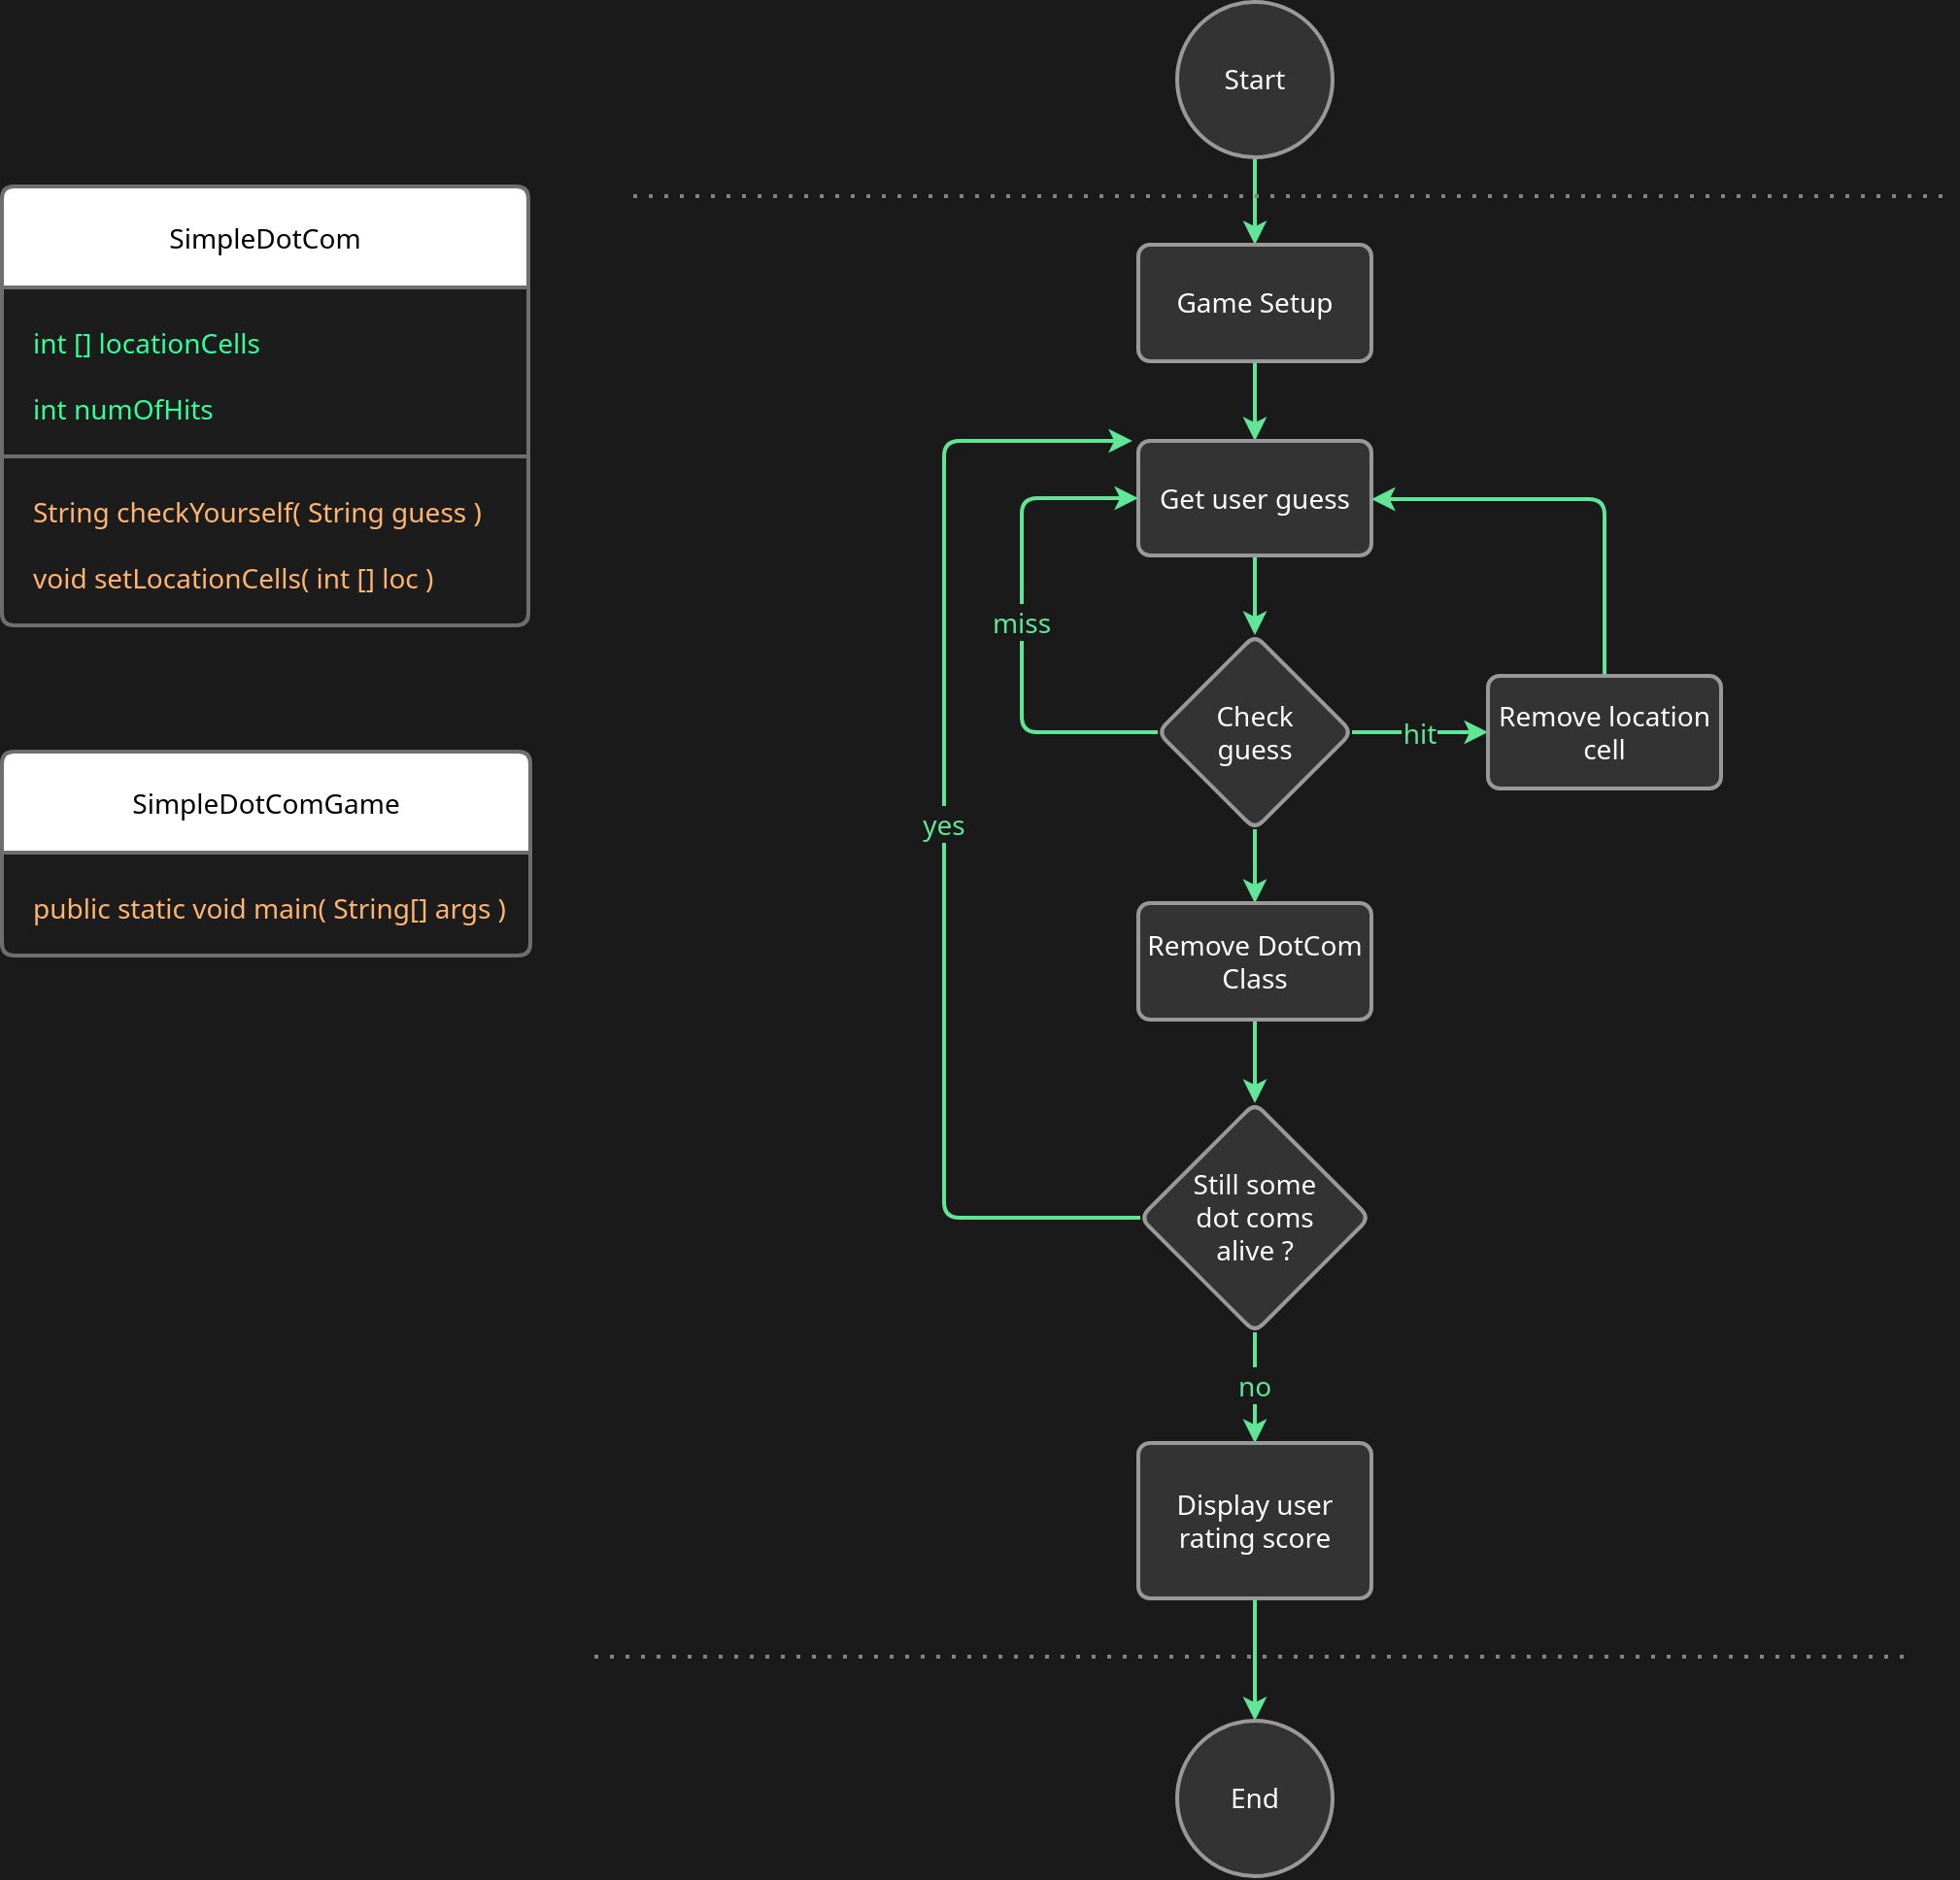 <mxfile version="13.7.9" type="device" pages="3"><diagram id="tHDt5vbdV259Wo6H76db" name="DotComGame"><mxGraphModel dx="2020" dy="962" grid="0" gridSize="20" guides="1" tooltips="1" connect="1" arrows="1" fold="1" page="0" pageScale="1" pageWidth="827" pageHeight="1169" background="#1A1A1A" math="0" shadow="0"><root><mxCell id="0"/><mxCell id="1" parent="0"/><mxCell id="eam2J6m3D9F8hwK3zRoe-3" value="" style="edgeStyle=orthogonalEdgeStyle;curved=0;sketch=0;orthogonalLoop=1;jettySize=auto;html=1;strokeColor=#60E696;fillColor=#F694C1;fontColor=#095C86;strokeWidth=2;backgroundOutline=0;arcSize=16;perimeterSpacing=0;snapToPoint=1;spacing=8;" parent="1" source="eam2J6m3D9F8hwK3zRoe-1" target="eam2J6m3D9F8hwK3zRoe-2" edge="1"><mxGeometry relative="1" as="geometry"/></mxCell><mxCell id="eam2J6m3D9F8hwK3zRoe-1" value="Start" style="ellipse;whiteSpace=wrap;html=1;aspect=fixed;sketch=0;rounded=1;strokeWidth=2;backgroundOutline=0;fillColor=#333333;strokeColor=#999999;fontColor=#FFFFFF;fontFamily=Segoe UI;fontSize=14;perimeterSpacing=0;" parent="1" vertex="1"><mxGeometry x="360" y="95" width="80" height="80" as="geometry"/></mxCell><mxCell id="eam2J6m3D9F8hwK3zRoe-5" value="" style="edgeStyle=orthogonalEdgeStyle;curved=0;sketch=0;orthogonalLoop=1;jettySize=auto;html=1;strokeColor=#60E696;fillColor=#F694C1;fontColor=#095C86;strokeWidth=2;backgroundOutline=0;arcSize=16;perimeterSpacing=0;snapToPoint=1;spacing=8;" parent="1" source="eam2J6m3D9F8hwK3zRoe-2" target="eam2J6m3D9F8hwK3zRoe-4" edge="1"><mxGeometry relative="1" as="geometry"/></mxCell><mxCell id="eam2J6m3D9F8hwK3zRoe-2" value="Game Setup" style="whiteSpace=wrap;html=1;fontColor=#FFFFFF;strokeColor=#999999;fillColor=#333333;sketch=0;rounded=1;strokeWidth=2;backgroundOutline=0;fontFamily=Segoe UI;fontSize=14;arcSize=12;absoluteArcSize=1;perimeterSpacing=0;" parent="1" vertex="1"><mxGeometry x="340" y="220" width="120" height="60" as="geometry"/></mxCell><mxCell id="eam2J6m3D9F8hwK3zRoe-7" value="" style="edgeStyle=orthogonalEdgeStyle;curved=0;sketch=0;orthogonalLoop=1;jettySize=auto;html=1;strokeColor=#60E696;fillColor=#F694C1;fontColor=#095C86;strokeWidth=2;backgroundOutline=0;arcSize=16;perimeterSpacing=0;snapToPoint=1;spacing=8;" parent="1" source="eam2J6m3D9F8hwK3zRoe-4" target="eam2J6m3D9F8hwK3zRoe-6" edge="1"><mxGeometry relative="1" as="geometry"/></mxCell><mxCell id="eam2J6m3D9F8hwK3zRoe-4" value="Get user guess" style="whiteSpace=wrap;html=1;fontColor=#FFFFFF;strokeColor=#999999;fillColor=#333333;sketch=0;rounded=1;strokeWidth=2;backgroundOutline=0;fontFamily=Segoe UI;fontSize=14;arcSize=12;absoluteArcSize=1;perimeterSpacing=0;" parent="1" vertex="1"><mxGeometry x="340" y="321" width="120" height="59" as="geometry"/></mxCell><mxCell id="eam2J6m3D9F8hwK3zRoe-9" value="hit" style="edgeStyle=orthogonalEdgeStyle;curved=0;rounded=1;sketch=0;orthogonalLoop=1;jettySize=auto;strokeColor=#60E696;fillColor=#F694C1;fontColor=#60E696;strokeWidth=2;backgroundOutline=0;fontFamily=Segoe UI;fontSize=14;labelBackgroundColor=#1A1A1A;arcSize=16;perimeterSpacing=0;snapToPoint=1;spacing=8;" parent="1" source="eam2J6m3D9F8hwK3zRoe-6" target="eam2J6m3D9F8hwK3zRoe-8" edge="1"><mxGeometry relative="1" as="geometry"/></mxCell><mxCell id="1ONjcD2Zt0SIqjOgQDY5-19" value="" style="edgeStyle=orthogonalEdgeStyle;curved=0;sketch=0;orthogonalLoop=1;jettySize=auto;html=1;strokeColor=#60E696;strokeWidth=2;fillColor=#F694C1;fontColor=#095C86;arcSize=16;perimeterSpacing=0;snapToPoint=1;spacing=8;" parent="1" source="eam2J6m3D9F8hwK3zRoe-6" target="1ONjcD2Zt0SIqjOgQDY5-18" edge="1"><mxGeometry relative="1" as="geometry"/></mxCell><mxCell id="1ONjcD2Zt0SIqjOgQDY5-31" value="miss" style="edgeStyle=orthogonalEdgeStyle;curved=0;sketch=0;orthogonalLoop=1;jettySize=auto;entryX=0;entryY=0.5;entryDx=0;entryDy=0;strokeColor=#60E696;strokeWidth=2;fillColor=#F694C1;fontFamily=Segoe UI;fontSize=14;exitX=0;exitY=0.5;exitDx=0;exitDy=0;labelBackgroundColor=#1A1A1A;labelBorderColor=none;fontColor=#60E696;arcSize=16;perimeterSpacing=0;snapToPoint=1;spacing=8;" parent="1" source="eam2J6m3D9F8hwK3zRoe-6" target="eam2J6m3D9F8hwK3zRoe-4" edge="1"><mxGeometry x="0.014" relative="1" as="geometry"><Array as="points"><mxPoint x="280" y="471"/><mxPoint x="280" y="351"/></Array><mxPoint as="offset"/></mxGeometry></mxCell><mxCell id="eam2J6m3D9F8hwK3zRoe-6" value="Check &lt;br&gt;guess" style="rhombus;whiteSpace=wrap;html=1;fontColor=#FFFFFF;strokeColor=#999999;fillColor=#333333;sketch=0;rounded=1;strokeWidth=2;backgroundOutline=0;fontFamily=Segoe UI;fontSize=14;perimeterSpacing=0;overflow=visible;arcSize=12;" parent="1" vertex="1"><mxGeometry x="350" y="421" width="100" height="100" as="geometry"/></mxCell><mxCell id="1ONjcD2Zt0SIqjOgQDY5-28" style="edgeStyle=orthogonalEdgeStyle;curved=0;sketch=0;orthogonalLoop=1;jettySize=auto;html=1;strokeColor=#60E696;strokeWidth=2;fillColor=#F694C1;fontFamily=Segoe UI;fontSize=14;fontColor=#FFFFFF;exitX=0.5;exitY=0;exitDx=0;exitDy=0;arcSize=16;perimeterSpacing=0;snapToPoint=1;spacing=8;" parent="1" source="eam2J6m3D9F8hwK3zRoe-8" edge="1"><mxGeometry relative="1" as="geometry"><mxPoint x="460" y="351" as="targetPoint"/><mxPoint x="560" y="440" as="sourcePoint"/><Array as="points"><mxPoint x="580" y="351"/></Array></mxGeometry></mxCell><mxCell id="eam2J6m3D9F8hwK3zRoe-8" value="Remove location cell" style="whiteSpace=wrap;html=1;rounded=1;fontColor=#FFFFFF;strokeColor=#999999;fillColor=#333333;sketch=0;strokeWidth=2;backgroundOutline=0;fontFamily=Segoe UI;fontSize=14;arcSize=12;snapToPoint=1;perimeterSpacing=0;absoluteArcSize=1;" parent="1" vertex="1"><mxGeometry x="520" y="442" width="120" height="58" as="geometry"/></mxCell><mxCell id="1ONjcD2Zt0SIqjOgQDY5-6" value="" style="endArrow=none;dashed=1;html=1;dashPattern=1 3;strokeWidth=2;strokeColor=#828282;arcSize=16;perimeterSpacing=0;snapToPoint=1;spacing=8;" parent="1" edge="1"><mxGeometry width="50" height="50" relative="1" as="geometry"><mxPoint x="80" y="195" as="sourcePoint"/><mxPoint x="760" y="195" as="targetPoint"/></mxGeometry></mxCell><mxCell id="1ONjcD2Zt0SIqjOgQDY5-34" value="" style="edgeStyle=orthogonalEdgeStyle;curved=0;sketch=0;orthogonalLoop=1;jettySize=auto;html=1;strokeColor=#60E696;strokeWidth=2;fillColor=#F694C1;fontFamily=Segoe UI;fontSize=14;fontColor=#FFFFFF;arcSize=16;perimeterSpacing=0;snapToPoint=1;spacing=8;" parent="1" source="1ONjcD2Zt0SIqjOgQDY5-18" target="1ONjcD2Zt0SIqjOgQDY5-33" edge="1"><mxGeometry relative="1" as="geometry"/></mxCell><mxCell id="1ONjcD2Zt0SIqjOgQDY5-18" value="Remove DotCom Class" style="whiteSpace=wrap;html=1;rounded=1;fontFamily=Segoe UI;fontSize=14;fontColor=#FFFFFF;strokeColor=#999999;strokeWidth=2;fillColor=#333333;sketch=0;arcSize=12;absoluteArcSize=1;perimeterSpacing=0;" parent="1" vertex="1"><mxGeometry x="340" y="559" width="120" height="60" as="geometry"/></mxCell><mxCell id="1ONjcD2Zt0SIqjOgQDY5-35" value="yes" style="edgeStyle=orthogonalEdgeStyle;curved=0;sketch=0;orthogonalLoop=1;jettySize=auto;strokeColor=#60E696;strokeWidth=2;fillColor=#F694C1;fontFamily=Segoe UI;fontSize=14;fontColor=#60E696;labelBackgroundColor=#1A1A1A;arcSize=16;perimeterSpacing=0;snapToPoint=1;spacing=8;" parent="1" source="1ONjcD2Zt0SIqjOgQDY5-33" edge="1"><mxGeometry x="0.017" relative="1" as="geometry"><mxPoint x="337" y="321" as="targetPoint"/><Array as="points"><mxPoint x="240" y="721"/><mxPoint x="240" y="321"/><mxPoint x="336" y="321"/></Array><mxPoint as="offset"/></mxGeometry></mxCell><mxCell id="1ONjcD2Zt0SIqjOgQDY5-38" value="no" style="edgeStyle=orthogonalEdgeStyle;curved=0;sketch=0;orthogonalLoop=1;jettySize=auto;strokeColor=#60E696;strokeWidth=2;fillColor=#F694C1;fontFamily=Segoe UI;fontSize=14;fontColor=#60E696;labelBackgroundColor=#1A1A1A;arcSize=16;perimeterSpacing=0;snapToPoint=1;spacing=8;" parent="1" source="1ONjcD2Zt0SIqjOgQDY5-33" target="1ONjcD2Zt0SIqjOgQDY5-37" edge="1"><mxGeometry x="-0.053" relative="1" as="geometry"><Array as="points"><mxPoint x="400" y="807"/><mxPoint x="400" y="807"/></Array><mxPoint as="offset"/></mxGeometry></mxCell><mxCell id="1ONjcD2Zt0SIqjOgQDY5-33" value="Still some dot coms alive ?" style="rhombus;whiteSpace=wrap;html=1;rounded=1;fontFamily=Segoe UI;fontSize=14;fontColor=#FFFFFF;strokeColor=#999999;strokeWidth=2;fillColor=#333333;sketch=0;spacing=16;perimeterSpacing=0;arcSize=12;double=0;" parent="1" vertex="1"><mxGeometry x="341" y="662" width="118" height="118" as="geometry"/></mxCell><mxCell id="1ONjcD2Zt0SIqjOgQDY5-41" value="" style="edgeStyle=orthogonalEdgeStyle;curved=0;sketch=0;orthogonalLoop=1;jettySize=auto;html=1;strokeColor=#60E696;strokeWidth=2;fillColor=#F694C1;fontFamily=Segoe UI;fontSize=14;fontColor=#FFFFFF;arcSize=16;perimeterSpacing=0;snapToPoint=1;spacing=8;" parent="1" source="1ONjcD2Zt0SIqjOgQDY5-37" target="1ONjcD2Zt0SIqjOgQDY5-40" edge="1"><mxGeometry relative="1" as="geometry"/></mxCell><mxCell id="1ONjcD2Zt0SIqjOgQDY5-37" value="Display user&lt;br&gt;rating score" style="whiteSpace=wrap;html=1;rounded=1;fontFamily=Segoe UI;fontSize=14;fontColor=#FFFFFF;strokeColor=#999999;strokeWidth=2;fillColor=#333333;sketch=0;arcSize=12;absoluteArcSize=1;perimeterSpacing=0;" parent="1" vertex="1"><mxGeometry x="340" y="837" width="120" height="80" as="geometry"/></mxCell><mxCell id="1ONjcD2Zt0SIqjOgQDY5-40" value="End" style="ellipse;whiteSpace=wrap;html=1;rounded=1;fontFamily=Segoe UI;fontSize=14;fontColor=#FFFFFF;strokeColor=#999999;strokeWidth=2;fillColor=#333333;sketch=0;perimeterSpacing=0;" parent="1" vertex="1"><mxGeometry x="360" y="980" width="80" height="80" as="geometry"/></mxCell><mxCell id="1ONjcD2Zt0SIqjOgQDY5-42" value="" style="endArrow=none;dashed=1;html=1;dashPattern=1 3;strokeWidth=2;strokeColor=#828282;arcSize=16;perimeterSpacing=0;snapToPoint=1;spacing=8;" parent="1" edge="1"><mxGeometry width="50" height="50" relative="1" as="geometry"><mxPoint x="60" y="947" as="sourcePoint"/><mxPoint x="740" y="947" as="targetPoint"/></mxGeometry></mxCell><mxCell id="9Z87oj3pVX1Kp7Obpx3w-11" value="SimpleDotCom" style="swimlane;fontStyle=0;childLayout=stackLayout;horizontal=1;startSize=52;horizontalStack=0;resizeParent=1;resizeParentMax=0;resizeLast=0;collapsible=1;marginBottom=0;rounded=1;shadow=0;glass=0;sketch=0;strokeColor=#6E6E6E;strokeWidth=2;fontFamily=Segoe UI;fontSize=14;spacing=16;labelBackgroundColor=none;swimlaneFillColor=#1C1C1C;labelPadding=16;autosize=1;arcSize=4;perimeterSpacing=0;" parent="1" vertex="1"><mxGeometry x="-245" y="190" width="271" height="226" as="geometry"><mxRectangle x="-245" y="190" width="153" height="61" as="alternateBounds"/></mxGeometry></mxCell><mxCell id="9Z87oj3pVX1Kp7Obpx3w-16" value="int [] locationCells&#10;&#10;int numOfHits" style="text;fillColor=none;align=left;verticalAlign=top;spacingLeft=0;spacingRight=0;overflow=visible;rotatable=0;points=[[0,0.5],[1,0.5]];portConstraint=eastwest;fontFamily=Segoe UI;fontSize=14;spacing=16;strokeWidth=2;strokeColor=#6E6E6E;imageAspect=1;autosize=1;container=0;resizeHeight=1;fontColor=#33FF99;perimeterSpacing=0;" parent="9Z87oj3pVX1Kp7Obpx3w-11" vertex="1"><mxGeometry y="52" width="271" height="87" as="geometry"/></mxCell><mxCell id="9Z87oj3pVX1Kp7Obpx3w-19" value="String checkYourself( String guess )&#10;&#10;void setLocationCells( int [] loc )" style="text;fillColor=none;align=left;verticalAlign=top;spacingLeft=0;spacingRight=0;overflow=visible;rotatable=0;points=[[0,0.5],[1,0.5]];portConstraint=eastwest;fontFamily=Segoe UI;fontSize=14;spacing=16;strokeWidth=2;autosize=1;resizeHeight=1;fontColor=#FFB570;perimeterSpacing=0;" parent="9Z87oj3pVX1Kp7Obpx3w-11" vertex="1"><mxGeometry y="139" width="271" height="87" as="geometry"/></mxCell><mxCell id="9Z87oj3pVX1Kp7Obpx3w-20" value="SimpleDotComGame" style="swimlane;fontStyle=0;childLayout=stackLayout;horizontal=1;startSize=52;horizontalStack=0;resizeParent=1;resizeParentMax=0;resizeLast=0;collapsible=1;marginBottom=0;rounded=1;shadow=0;glass=0;sketch=0;strokeColor=#6E6E6E;strokeWidth=2;fontFamily=Segoe UI;fontSize=14;spacing=16;labelBackgroundColor=none;swimlaneFillColor=#1C1C1C;labelPadding=16;autosize=1;arcSize=4;perimeterSpacing=0;" parent="1" vertex="1"><mxGeometry x="-245" y="481" width="272" height="105" as="geometry"><mxRectangle x="-245" y="481" width="189" height="61" as="alternateBounds"/></mxGeometry></mxCell><mxCell id="9Z87oj3pVX1Kp7Obpx3w-22" value="public static void main( String[] args )" style="text;fillColor=none;align=left;verticalAlign=top;spacingLeft=0;spacingRight=0;overflow=visible;rotatable=0;points=[[0,0.5],[1,0.5]];portConstraint=eastwest;fontFamily=Segoe UI;fontSize=14;spacing=16;strokeWidth=2;autosize=1;resizeHeight=1;fontColor=#FFB570;perimeterSpacing=0;" parent="9Z87oj3pVX1Kp7Obpx3w-20" vertex="1"><mxGeometry y="52" width="272" height="53" as="geometry"/></mxCell></root></mxGraphModel></diagram><diagram name="Test" id="z2pWfuQ4Ia4jq7mj5_0F"><mxGraphModel dx="1618" dy="1006" grid="1" gridSize="16" guides="1" tooltips="1" connect="1" arrows="1" fold="1" page="0" pageScale="1" pageWidth="827" pageHeight="1169" background="#1A1A1A" math="0" shadow="0"><root><mxCell id="HgitQ3GqflY0uGNqaegI-0"/><mxCell id="HgitQ3GqflY0uGNqaegI-1" parent="HgitQ3GqflY0uGNqaegI-0"/><mxCell id="HgitQ3GqflY0uGNqaegI-2" value="" style="edgeStyle=orthogonalEdgeStyle;curved=0;sketch=0;orthogonalLoop=1;jettySize=auto;html=1;strokeColor=#60E696;fillColor=#F694C1;fontColor=#095C86;strokeWidth=2;backgroundOutline=0;" parent="HgitQ3GqflY0uGNqaegI-1" source="HgitQ3GqflY0uGNqaegI-3" target="HgitQ3GqflY0uGNqaegI-5" edge="1"><mxGeometry relative="1" as="geometry"/></mxCell><mxCell id="HgitQ3GqflY0uGNqaegI-3" value="Start" style="ellipse;whiteSpace=wrap;html=1;aspect=fixed;sketch=0;rounded=1;strokeWidth=2;backgroundOutline=0;fillColor=#333333;strokeColor=#999999;fontColor=#FFFFFF;fontFamily=Segoe UI;fontSize=14;" parent="HgitQ3GqflY0uGNqaegI-1" vertex="1"><mxGeometry x="360" y="95" width="80" height="80" as="geometry"/></mxCell><mxCell id="HgitQ3GqflY0uGNqaegI-4" value="" style="edgeStyle=orthogonalEdgeStyle;curved=0;sketch=0;orthogonalLoop=1;jettySize=auto;html=1;strokeColor=#60E696;fillColor=#F694C1;fontColor=#095C86;strokeWidth=2;backgroundOutline=0;" parent="HgitQ3GqflY0uGNqaegI-1" source="HgitQ3GqflY0uGNqaegI-5" target="HgitQ3GqflY0uGNqaegI-7" edge="1"><mxGeometry relative="1" as="geometry"/></mxCell><mxCell id="HgitQ3GqflY0uGNqaegI-5" value="Game Setup" style="whiteSpace=wrap;html=1;fontColor=#FFFFFF;strokeColor=#999999;fillColor=#333333;sketch=0;rounded=1;strokeWidth=2;backgroundOutline=0;fontFamily=Segoe UI;fontSize=14;" parent="HgitQ3GqflY0uGNqaegI-1" vertex="1"><mxGeometry x="340" y="220" width="120" height="60" as="geometry"/></mxCell><mxCell id="HgitQ3GqflY0uGNqaegI-6" value="" style="edgeStyle=orthogonalEdgeStyle;curved=0;sketch=0;orthogonalLoop=1;jettySize=auto;html=1;strokeColor=#60E696;fillColor=#F694C1;fontColor=#095C86;strokeWidth=2;backgroundOutline=0;" parent="HgitQ3GqflY0uGNqaegI-1" source="HgitQ3GqflY0uGNqaegI-7" target="HgitQ3GqflY0uGNqaegI-11" edge="1"><mxGeometry relative="1" as="geometry"/></mxCell><mxCell id="HgitQ3GqflY0uGNqaegI-7" value="Get user guess" style="whiteSpace=wrap;html=1;fontColor=#FFFFFF;strokeColor=#999999;fillColor=#333333;sketch=0;rounded=1;strokeWidth=2;backgroundOutline=0;fontFamily=Segoe UI;fontSize=14;" parent="HgitQ3GqflY0uGNqaegI-1" vertex="1"><mxGeometry x="340" y="321" width="120" height="59" as="geometry"/></mxCell><mxCell id="HgitQ3GqflY0uGNqaegI-8" value="hit" style="edgeStyle=orthogonalEdgeStyle;curved=0;rounded=1;sketch=0;orthogonalLoop=1;jettySize=auto;html=1;strokeColor=#60E696;fillColor=#F694C1;fontColor=#60E696;strokeWidth=2;backgroundOutline=0;fontFamily=Segoe UI;fontSize=14;labelBackgroundColor=#1A1A1A;" parent="HgitQ3GqflY0uGNqaegI-1" source="HgitQ3GqflY0uGNqaegI-11" target="HgitQ3GqflY0uGNqaegI-13" edge="1"><mxGeometry relative="1" as="geometry"/></mxCell><mxCell id="HgitQ3GqflY0uGNqaegI-9" value="" style="edgeStyle=orthogonalEdgeStyle;curved=0;sketch=0;orthogonalLoop=1;jettySize=auto;html=1;strokeColor=#60E696;strokeWidth=2;fillColor=#F694C1;fontColor=#095C86;" parent="HgitQ3GqflY0uGNqaegI-1" source="HgitQ3GqflY0uGNqaegI-11" target="HgitQ3GqflY0uGNqaegI-16" edge="1"><mxGeometry relative="1" as="geometry"/></mxCell><mxCell id="HgitQ3GqflY0uGNqaegI-10" value="miss" style="edgeStyle=orthogonalEdgeStyle;curved=0;sketch=0;orthogonalLoop=1;jettySize=auto;html=1;entryX=0;entryY=0.5;entryDx=0;entryDy=0;strokeColor=#60E696;strokeWidth=2;fillColor=#F694C1;fontFamily=Segoe UI;fontSize=14;exitX=0;exitY=0.5;exitDx=0;exitDy=0;labelBackgroundColor=#1A1A1A;labelBorderColor=none;fontColor=#60E696;" parent="HgitQ3GqflY0uGNqaegI-1" source="HgitQ3GqflY0uGNqaegI-11" target="HgitQ3GqflY0uGNqaegI-7" edge="1"><mxGeometry relative="1" as="geometry"><Array as="points"><mxPoint x="280" y="471"/><mxPoint x="280" y="351"/></Array></mxGeometry></mxCell><mxCell id="HgitQ3GqflY0uGNqaegI-11" value="Check &lt;br&gt;guess" style="rhombus;whiteSpace=wrap;html=1;fontColor=#FFFFFF;strokeColor=#999999;fillColor=#333333;sketch=0;rounded=1;strokeWidth=2;backgroundOutline=0;fontFamily=Segoe UI;fontSize=14;perimeterSpacing=0;overflow=visible;" parent="HgitQ3GqflY0uGNqaegI-1" vertex="1"><mxGeometry x="350" y="421" width="100" height="100" as="geometry"/></mxCell><mxCell id="HgitQ3GqflY0uGNqaegI-12" style="edgeStyle=orthogonalEdgeStyle;curved=0;sketch=0;orthogonalLoop=1;jettySize=auto;html=1;strokeColor=#60E696;strokeWidth=2;fillColor=#F694C1;fontFamily=Segoe UI;fontSize=14;fontColor=#FFFFFF;exitX=0.5;exitY=0;exitDx=0;exitDy=0;" parent="HgitQ3GqflY0uGNqaegI-1" source="HgitQ3GqflY0uGNqaegI-13" edge="1"><mxGeometry relative="1" as="geometry"><mxPoint x="460" y="351" as="targetPoint"/><mxPoint x="560" y="440" as="sourcePoint"/><Array as="points"><mxPoint x="580" y="351"/></Array></mxGeometry></mxCell><mxCell id="HgitQ3GqflY0uGNqaegI-13" value="Remove location cell" style="whiteSpace=wrap;html=1;rounded=1;fontColor=#FFFFFF;strokeColor=#999999;fillColor=#333333;sketch=0;strokeWidth=2;backgroundOutline=0;fontFamily=Segoe UI;fontSize=14;" parent="HgitQ3GqflY0uGNqaegI-1" vertex="1"><mxGeometry x="520" y="442" width="120" height="58" as="geometry"/></mxCell><mxCell id="HgitQ3GqflY0uGNqaegI-14" value="" style="endArrow=none;dashed=1;html=1;dashPattern=1 3;strokeWidth=2;strokeColor=#828282;" parent="HgitQ3GqflY0uGNqaegI-1" edge="1"><mxGeometry width="50" height="50" relative="1" as="geometry"><mxPoint x="80" y="195" as="sourcePoint"/><mxPoint x="760" y="195" as="targetPoint"/></mxGeometry></mxCell><mxCell id="HgitQ3GqflY0uGNqaegI-15" value="" style="edgeStyle=orthogonalEdgeStyle;curved=0;sketch=0;orthogonalLoop=1;jettySize=auto;html=1;strokeColor=#60E696;strokeWidth=2;fillColor=#F694C1;fontFamily=Segoe UI;fontSize=14;fontColor=#FFFFFF;" parent="HgitQ3GqflY0uGNqaegI-1" source="HgitQ3GqflY0uGNqaegI-16" target="HgitQ3GqflY0uGNqaegI-19" edge="1"><mxGeometry relative="1" as="geometry"/></mxCell><mxCell id="HgitQ3GqflY0uGNqaegI-16" value="Remove DotCom Class" style="whiteSpace=wrap;html=1;rounded=1;fontFamily=Segoe UI;fontSize=14;fontColor=#FFFFFF;strokeColor=#999999;strokeWidth=2;fillColor=#333333;sketch=0;" parent="HgitQ3GqflY0uGNqaegI-1" vertex="1"><mxGeometry x="340" y="559" width="120" height="60" as="geometry"/></mxCell><mxCell id="HgitQ3GqflY0uGNqaegI-17" style="edgeStyle=orthogonalEdgeStyle;curved=0;sketch=0;orthogonalLoop=1;jettySize=auto;html=1;strokeColor=#60E696;strokeWidth=2;fillColor=#F694C1;fontFamily=Segoe UI;fontSize=14;fontColor=#FFFFFF;entryX=0;entryY=0;entryDx=0;entryDy=0;" parent="HgitQ3GqflY0uGNqaegI-1" source="HgitQ3GqflY0uGNqaegI-19" target="HgitQ3GqflY0uGNqaegI-7" edge="1"><mxGeometry relative="1" as="geometry"><mxPoint x="240" y="340" as="targetPoint"/><Array as="points"><mxPoint x="240" y="721"/><mxPoint x="240" y="321"/></Array></mxGeometry></mxCell><mxCell id="HgitQ3GqflY0uGNqaegI-18" value="" style="edgeStyle=orthogonalEdgeStyle;curved=0;sketch=0;orthogonalLoop=1;jettySize=auto;html=1;strokeColor=#60E696;strokeWidth=2;fillColor=#F694C1;fontFamily=Segoe UI;fontSize=14;fontColor=#FFFFFF;" parent="HgitQ3GqflY0uGNqaegI-1" source="HgitQ3GqflY0uGNqaegI-19" target="HgitQ3GqflY0uGNqaegI-21" edge="1"><mxGeometry relative="1" as="geometry"/></mxCell><mxCell id="HgitQ3GqflY0uGNqaegI-19" value="Still some dot coms alive ?" style="rhombus;whiteSpace=wrap;html=1;rounded=1;fontFamily=Segoe UI;fontSize=14;fontColor=#FFFFFF;strokeColor=#999999;strokeWidth=2;fillColor=#333333;sketch=0;spacing=16;perimeterSpacing=0;" parent="HgitQ3GqflY0uGNqaegI-1" vertex="1"><mxGeometry x="341" y="662" width="118" height="118" as="geometry"/></mxCell><mxCell id="HgitQ3GqflY0uGNqaegI-20" value="" style="edgeStyle=orthogonalEdgeStyle;curved=0;sketch=0;orthogonalLoop=1;jettySize=auto;html=1;strokeColor=#60E696;strokeWidth=2;fillColor=#F694C1;fontFamily=Segoe UI;fontSize=14;fontColor=#FFFFFF;" parent="HgitQ3GqflY0uGNqaegI-1" source="HgitQ3GqflY0uGNqaegI-21" target="HgitQ3GqflY0uGNqaegI-23" edge="1"><mxGeometry relative="1" as="geometry"/></mxCell><mxCell id="HgitQ3GqflY0uGNqaegI-21" value="Display user&lt;br&gt;rating score" style="whiteSpace=wrap;html=1;rounded=1;fontFamily=Segoe UI;fontSize=14;fontColor=#FFFFFF;strokeColor=#999999;strokeWidth=2;fillColor=#333333;sketch=0;" parent="HgitQ3GqflY0uGNqaegI-1" vertex="1"><mxGeometry x="340" y="817" width="120" height="80" as="geometry"/></mxCell><mxCell id="HgitQ3GqflY0uGNqaegI-22" value="" style="edgeStyle=orthogonalEdgeStyle;curved=0;sketch=0;orthogonalLoop=1;jettySize=auto;html=1;strokeColor=#60E696;strokeWidth=2;fillColor=#F694C1;fontFamily=Segoe UI;fontSize=14;fontColor=#FFFFFF;" parent="HgitQ3GqflY0uGNqaegI-1" source="HgitQ3GqflY0uGNqaegI-23" target="HgitQ3GqflY0uGNqaegI-27" edge="1"><mxGeometry relative="1" as="geometry"/></mxCell><mxCell id="HgitQ3GqflY0uGNqaegI-23" value="End" style="ellipse;whiteSpace=wrap;html=1;rounded=1;fontFamily=Segoe UI;fontSize=14;fontColor=#FFFFFF;strokeColor=#999999;strokeWidth=2;fillColor=#333333;sketch=0;" parent="HgitQ3GqflY0uGNqaegI-1" vertex="1"><mxGeometry x="360" y="940" width="80" height="80" as="geometry"/></mxCell><mxCell id="HgitQ3GqflY0uGNqaegI-24" value="" style="endArrow=none;dashed=1;html=1;dashPattern=1 3;strokeWidth=2;strokeColor=#828282;" parent="HgitQ3GqflY0uGNqaegI-1" edge="1"><mxGeometry width="50" height="50" relative="1" as="geometry"><mxPoint x="60" y="920" as="sourcePoint"/><mxPoint x="740" y="920" as="targetPoint"/></mxGeometry></mxCell><mxCell id="HgitQ3GqflY0uGNqaegI-25" value="" style="edgeStyle=orthogonalEdgeStyle;curved=0;sketch=0;orthogonalLoop=1;jettySize=auto;html=1;strokeColor=#60E696;strokeWidth=2;fillColor=#F694C1;fontFamily=Segoe UI;fontSize=14;fontColor=#FFFFFF;" parent="HgitQ3GqflY0uGNqaegI-1" source="HgitQ3GqflY0uGNqaegI-27" target="HgitQ3GqflY0uGNqaegI-31" edge="1"><mxGeometry relative="1" as="geometry"/></mxCell><mxCell id="HgitQ3GqflY0uGNqaegI-26" style="edgeStyle=orthogonalEdgeStyle;curved=0;sketch=0;orthogonalLoop=1;jettySize=auto;html=1;entryX=0;entryY=0.5;entryDx=0;entryDy=0;strokeColor=#60E696;strokeWidth=2;fillColor=#F694C1;fontFamily=Segoe UI;fontSize=14;fontColor=#FFFFFF;" parent="HgitQ3GqflY0uGNqaegI-1" source="HgitQ3GqflY0uGNqaegI-27" target="HgitQ3GqflY0uGNqaegI-23" edge="1"><mxGeometry relative="1" as="geometry"><Array as="points"><mxPoint x="320" y="1140"/><mxPoint x="320" y="980"/></Array></mxGeometry></mxCell><mxCell id="HgitQ3GqflY0uGNqaegI-27" value="" style="shape=cube;whiteSpace=wrap;html=1;boundedLbl=1;backgroundOutline=1;darkOpacity=0.05;darkOpacity2=0.1;rounded=1;fontFamily=Segoe UI;fontSize=14;fontColor=#FFFFFF;strokeColor=#999999;strokeWidth=2;fillColor=#333333;sketch=0;" parent="HgitQ3GqflY0uGNqaegI-1" vertex="1"><mxGeometry x="340" y="1100" width="120" height="80" as="geometry"/></mxCell><mxCell id="HgitQ3GqflY0uGNqaegI-28" value="" style="edgeStyle=orthogonalEdgeStyle;curved=0;sketch=0;orthogonalLoop=1;jettySize=auto;html=1;strokeColor=#60E696;strokeWidth=2;fillColor=#F694C1;fontFamily=Segoe UI;fontSize=14;fontColor=#FFFFFF;" parent="HgitQ3GqflY0uGNqaegI-1" source="HgitQ3GqflY0uGNqaegI-31" target="HgitQ3GqflY0uGNqaegI-33" edge="1"><mxGeometry relative="1" as="geometry"/></mxCell><mxCell id="HgitQ3GqflY0uGNqaegI-29" style="edgeStyle=orthogonalEdgeStyle;curved=0;sketch=0;orthogonalLoop=1;jettySize=auto;html=1;entryX=1;entryY=0.5;entryDx=0;entryDy=0;strokeColor=#60E696;strokeWidth=2;fillColor=#F694C1;fontFamily=Segoe UI;fontSize=14;fontColor=#FFFFFF;" parent="HgitQ3GqflY0uGNqaegI-1" source="HgitQ3GqflY0uGNqaegI-31" target="HgitQ3GqflY0uGNqaegI-33" edge="1"><mxGeometry relative="1" as="geometry"/></mxCell><mxCell id="HgitQ3GqflY0uGNqaegI-30" value="" style="edgeStyle=orthogonalEdgeStyle;curved=0;sketch=0;orthogonalLoop=1;jettySize=auto;html=1;strokeColor=#60E696;strokeWidth=2;fillColor=#F694C1;fontFamily=Segoe UI;fontSize=14;fontColor=#FFFFFF;" parent="HgitQ3GqflY0uGNqaegI-1" source="HgitQ3GqflY0uGNqaegI-31" target="HgitQ3GqflY0uGNqaegI-38" edge="1"><mxGeometry relative="1" as="geometry"/></mxCell><mxCell id="HgitQ3GqflY0uGNqaegI-31" value="" style="ellipse;whiteSpace=wrap;html=1;rounded=1;fontFamily=Segoe UI;fontSize=14;fontColor=#FFFFFF;strokeColor=#999999;strokeWidth=2;fillColor=#333333;sketch=0;" parent="HgitQ3GqflY0uGNqaegI-1" vertex="1"><mxGeometry x="540" y="1100" width="120" height="80" as="geometry"/></mxCell><mxCell id="HgitQ3GqflY0uGNqaegI-32" value="" style="edgeStyle=orthogonalEdgeStyle;curved=0;sketch=0;orthogonalLoop=1;jettySize=auto;html=1;strokeColor=#60E696;strokeWidth=2;fillColor=#F694C1;fontFamily=Segoe UI;fontSize=14;fontColor=#FFFFFF;" parent="HgitQ3GqflY0uGNqaegI-1" source="HgitQ3GqflY0uGNqaegI-33" target="HgitQ3GqflY0uGNqaegI-35" edge="1"><mxGeometry relative="1" as="geometry"/></mxCell><mxCell id="HgitQ3GqflY0uGNqaegI-33" value="" style="shape=hexagon;perimeter=hexagonPerimeter2;whiteSpace=wrap;html=1;fixedSize=1;rounded=1;fontFamily=Segoe UI;fontSize=14;fontColor=#FFFFFF;strokeColor=#999999;strokeWidth=2;fillColor=#333333;sketch=0;" parent="HgitQ3GqflY0uGNqaegI-1" vertex="1"><mxGeometry x="540" y="1260" width="120" height="80" as="geometry"/></mxCell><mxCell id="HgitQ3GqflY0uGNqaegI-34" value="" style="edgeStyle=orthogonalEdgeStyle;curved=0;sketch=0;orthogonalLoop=1;jettySize=auto;html=1;strokeColor=#60E696;strokeWidth=2;fillColor=#F694C1;fontFamily=Segoe UI;fontSize=14;fontColor=#FFFFFF;" parent="HgitQ3GqflY0uGNqaegI-1" source="HgitQ3GqflY0uGNqaegI-35" target="HgitQ3GqflY0uGNqaegI-39" edge="1"><mxGeometry relative="1" as="geometry"/></mxCell><mxCell id="HgitQ3GqflY0uGNqaegI-35" value="" style="shape=hexagon;perimeter=hexagonPerimeter2;whiteSpace=wrap;html=1;fixedSize=1;rounded=1;fontFamily=Segoe UI;fontSize=14;fontColor=#FFFFFF;strokeColor=#999999;strokeWidth=2;fillColor=#333333;sketch=0;" parent="HgitQ3GqflY0uGNqaegI-1" vertex="1"><mxGeometry x="340" y="1260" width="120" height="80" as="geometry"/></mxCell><mxCell id="HgitQ3GqflY0uGNqaegI-36" style="edgeStyle=orthogonalEdgeStyle;curved=0;sketch=0;orthogonalLoop=1;jettySize=auto;html=1;entryX=1;entryY=0.5;entryDx=0;entryDy=0;strokeColor=#60E696;strokeWidth=2;fillColor=#F694C1;fontFamily=Segoe UI;fontSize=14;fontColor=#FFFFFF;" parent="HgitQ3GqflY0uGNqaegI-1" source="HgitQ3GqflY0uGNqaegI-38" target="HgitQ3GqflY0uGNqaegI-23" edge="1"><mxGeometry relative="1" as="geometry"><Array as="points"><mxPoint x="820" y="980"/></Array></mxGeometry></mxCell><mxCell id="HgitQ3GqflY0uGNqaegI-37" value="" style="edgeStyle=orthogonalEdgeStyle;curved=0;sketch=0;orthogonalLoop=1;jettySize=auto;html=1;strokeColor=#60E696;strokeWidth=2;fillColor=#F694C1;fontFamily=Segoe UI;fontSize=14;fontColor=#FFFFFF;" parent="HgitQ3GqflY0uGNqaegI-1" source="HgitQ3GqflY0uGNqaegI-38" target="HgitQ3GqflY0uGNqaegI-41" edge="1"><mxGeometry relative="1" as="geometry"/></mxCell><mxCell id="HgitQ3GqflY0uGNqaegI-38" value="" style="rhombus;whiteSpace=wrap;html=1;rounded=1;fontFamily=Segoe UI;fontSize=14;fontColor=#FFFFFF;strokeColor=#999999;strokeWidth=2;fillColor=#333333;sketch=0;" parent="HgitQ3GqflY0uGNqaegI-1" vertex="1"><mxGeometry x="760" y="1100" width="80" height="80" as="geometry"/></mxCell><mxCell id="HgitQ3GqflY0uGNqaegI-39" value="" style="shape=hexagon;perimeter=hexagonPerimeter2;whiteSpace=wrap;html=1;fixedSize=1;rounded=1;fontFamily=Segoe UI;fontSize=14;fontColor=#FFFFFF;strokeColor=#999999;strokeWidth=2;fillColor=#333333;sketch=0;" parent="HgitQ3GqflY0uGNqaegI-1" vertex="1"><mxGeometry x="140" y="1260" width="120" height="80" as="geometry"/></mxCell><mxCell id="HgitQ3GqflY0uGNqaegI-40" value="" style="edgeStyle=orthogonalEdgeStyle;curved=0;sketch=0;orthogonalLoop=1;jettySize=auto;html=1;strokeColor=#60E696;strokeWidth=2;fillColor=#F694C1;fontFamily=Segoe UI;fontSize=14;fontColor=#FFFFFF;" parent="HgitQ3GqflY0uGNqaegI-1" source="HgitQ3GqflY0uGNqaegI-41" target="HgitQ3GqflY0uGNqaegI-43" edge="1"><mxGeometry relative="1" as="geometry"/></mxCell><mxCell id="HgitQ3GqflY0uGNqaegI-41" value="" style="rhombus;whiteSpace=wrap;html=1;rounded=1;fontFamily=Segoe UI;fontSize=14;fontColor=#FFFFFF;strokeColor=#999999;strokeWidth=2;fillColor=#333333;sketch=0;" parent="HgitQ3GqflY0uGNqaegI-1" vertex="1"><mxGeometry x="920" y="1100" width="80" height="80" as="geometry"/></mxCell><mxCell id="HgitQ3GqflY0uGNqaegI-42" value="" style="edgeStyle=orthogonalEdgeStyle;curved=0;sketch=0;orthogonalLoop=1;jettySize=auto;html=1;strokeColor=#60E696;strokeWidth=2;fillColor=#F694C1;fontFamily=Segoe UI;fontSize=14;fontColor=#FFFFFF;" parent="HgitQ3GqflY0uGNqaegI-1" source="HgitQ3GqflY0uGNqaegI-43" target="HgitQ3GqflY0uGNqaegI-45" edge="1"><mxGeometry relative="1" as="geometry"/></mxCell><mxCell id="HgitQ3GqflY0uGNqaegI-43" value="" style="rhombus;whiteSpace=wrap;html=1;rounded=1;fontFamily=Segoe UI;fontSize=14;fontColor=#FFFFFF;strokeColor=#999999;strokeWidth=2;fillColor=#333333;sketch=0;" parent="HgitQ3GqflY0uGNqaegI-1" vertex="1"><mxGeometry x="920" y="1260" width="80" height="80" as="geometry"/></mxCell><mxCell id="HgitQ3GqflY0uGNqaegI-44" value="" style="edgeStyle=orthogonalEdgeStyle;curved=0;sketch=0;orthogonalLoop=1;jettySize=auto;html=1;strokeColor=#60E696;strokeWidth=2;fillColor=#F694C1;fontFamily=Segoe UI;fontSize=14;fontColor=#FFFFFF;" parent="HgitQ3GqflY0uGNqaegI-1" source="HgitQ3GqflY0uGNqaegI-45" target="HgitQ3GqflY0uGNqaegI-47" edge="1"><mxGeometry relative="1" as="geometry"/></mxCell><mxCell id="HgitQ3GqflY0uGNqaegI-45" value="" style="whiteSpace=wrap;html=1;rounded=1;fontFamily=Segoe UI;fontSize=14;fontColor=#FFFFFF;strokeColor=#999999;strokeWidth=2;fillColor=#333333;sketch=0;" parent="HgitQ3GqflY0uGNqaegI-1" vertex="1"><mxGeometry x="740" y="1270" width="120" height="60" as="geometry"/></mxCell><mxCell id="HgitQ3GqflY0uGNqaegI-46" value="" style="edgeStyle=orthogonalEdgeStyle;curved=0;sketch=0;orthogonalLoop=1;jettySize=auto;html=1;strokeColor=#60E696;strokeWidth=2;fillColor=#F694C1;fontFamily=Segoe UI;fontSize=14;fontColor=#FFFFFF;" parent="HgitQ3GqflY0uGNqaegI-1" source="HgitQ3GqflY0uGNqaegI-47" target="HgitQ3GqflY0uGNqaegI-48" edge="1"><mxGeometry relative="1" as="geometry"/></mxCell><mxCell id="HgitQ3GqflY0uGNqaegI-47" value="" style="rhombus;whiteSpace=wrap;html=1;rounded=1;fontFamily=Segoe UI;fontSize=14;fontColor=#FFFFFF;strokeColor=#999999;strokeWidth=2;fillColor=#333333;sketch=0;" parent="HgitQ3GqflY0uGNqaegI-1" vertex="1"><mxGeometry x="760" y="1400" width="80" height="80" as="geometry"/></mxCell><mxCell id="HgitQ3GqflY0uGNqaegI-50" value="" style="edgeStyle=orthogonalEdgeStyle;curved=0;sketch=0;orthogonalLoop=1;jettySize=auto;html=1;strokeColor=#60E696;strokeWidth=2;fillColor=#F694C1;fontFamily=Segoe UI;fontSize=14;fontColor=#FFFFFF;" parent="HgitQ3GqflY0uGNqaegI-1" source="HgitQ3GqflY0uGNqaegI-48" target="HgitQ3GqflY0uGNqaegI-49" edge="1"><mxGeometry relative="1" as="geometry"/></mxCell><mxCell id="HgitQ3GqflY0uGNqaegI-48" value="" style="rhombus;whiteSpace=wrap;html=1;rounded=1;fontFamily=Segoe UI;fontSize=14;fontColor=#FFFFFF;strokeColor=#999999;strokeWidth=2;fillColor=#333333;sketch=0;" parent="HgitQ3GqflY0uGNqaegI-1" vertex="1"><mxGeometry x="600" y="1400" width="80" height="80" as="geometry"/></mxCell><mxCell id="HgitQ3GqflY0uGNqaegI-59" value="" style="edgeStyle=orthogonalEdgeStyle;curved=0;sketch=0;jumpSize=0;orthogonalLoop=1;jettySize=auto;html=1;strokeColor=#60E696;strokeWidth=2;fillColor=#F694C1;fontFamily=Segoe UI;fontSize=14;fontColor=#FFFFFF;" parent="HgitQ3GqflY0uGNqaegI-1" source="HgitQ3GqflY0uGNqaegI-49" target="HgitQ3GqflY0uGNqaegI-58" edge="1"><mxGeometry relative="1" as="geometry"/></mxCell><mxCell id="HgitQ3GqflY0uGNqaegI-49" value="" style="rhombus;whiteSpace=wrap;html=1;rounded=1;fontFamily=Segoe UI;fontSize=14;fontColor=#FFFFFF;strokeColor=#999999;strokeWidth=2;fillColor=#333333;sketch=0;" parent="HgitQ3GqflY0uGNqaegI-1" vertex="1"><mxGeometry x="600" y="1536" width="80" height="80" as="geometry"/></mxCell><mxCell id="HgitQ3GqflY0uGNqaegI-62" value="" style="edgeStyle=orthogonalEdgeStyle;curved=0;sketch=0;jumpSize=0;orthogonalLoop=1;jettySize=auto;html=1;strokeColor=#60E696;strokeWidth=2;fillColor=#F694C1;fontFamily=Segoe UI;fontSize=14;fontColor=#FFFFFF;" parent="HgitQ3GqflY0uGNqaegI-1" source="HgitQ3GqflY0uGNqaegI-58" target="HgitQ3GqflY0uGNqaegI-61" edge="1"><mxGeometry relative="1" as="geometry"/></mxCell><mxCell id="HgitQ3GqflY0uGNqaegI-58" value="" style="whiteSpace=wrap;html=1;rounded=1;fontFamily=Segoe UI;fontSize=14;fontColor=#FFFFFF;strokeColor=#999999;strokeWidth=2;fillColor=#333333;sketch=0;imageVerticalAlign=top;" parent="HgitQ3GqflY0uGNqaegI-1" vertex="1"><mxGeometry x="580" y="1664" width="120" height="60" as="geometry"/></mxCell><mxCell id="HgitQ3GqflY0uGNqaegI-60" style="edgeStyle=orthogonalEdgeStyle;curved=0;sketch=0;jumpSize=0;orthogonalLoop=1;jettySize=auto;html=1;exitX=1;exitY=0;exitDx=0;exitDy=0;strokeColor=#60E696;strokeWidth=2;fillColor=#F694C1;fontFamily=Segoe UI;fontSize=14;fontColor=#FFFFFF;" parent="HgitQ3GqflY0uGNqaegI-1" source="HgitQ3GqflY0uGNqaegI-49" target="HgitQ3GqflY0uGNqaegI-49" edge="1"><mxGeometry relative="1" as="geometry"/></mxCell><mxCell id="HgitQ3GqflY0uGNqaegI-64" value="" style="edgeStyle=orthogonalEdgeStyle;curved=0;sketch=0;jumpSize=0;orthogonalLoop=1;jettySize=auto;html=1;strokeColor=#60E696;strokeWidth=2;fillColor=#F694C1;fontFamily=Segoe UI;fontSize=14;fontColor=#FFFFFF;" parent="HgitQ3GqflY0uGNqaegI-1" source="HgitQ3GqflY0uGNqaegI-61" target="HgitQ3GqflY0uGNqaegI-63" edge="1"><mxGeometry relative="1" as="geometry"/></mxCell><mxCell id="HgitQ3GqflY0uGNqaegI-61" value="" style="whiteSpace=wrap;html=1;rounded=1;fontFamily=Segoe UI;fontSize=14;fontColor=#FFFFFF;strokeColor=#999999;strokeWidth=2;fillColor=#333333;sketch=0;" parent="HgitQ3GqflY0uGNqaegI-1" vertex="1"><mxGeometry x="764" y="1664" width="136" height="60" as="geometry"/></mxCell><mxCell id="HgitQ3GqflY0uGNqaegI-63" value="" style="whiteSpace=wrap;html=1;rounded=1;fontFamily=Segoe UI;fontSize=14;fontColor=#FFFFFF;strokeColor=#999999;strokeWidth=2;fillColor=#333333;sketch=0;" parent="HgitQ3GqflY0uGNqaegI-1" vertex="1"><mxGeometry x="772" y="1788" width="120" height="60" as="geometry"/></mxCell></root></mxGraphModel></diagram><diagram name="Copy of Test" id="xTV9LkfdW6m4tfdtDP0I"><mxGraphModel dx="2018" dy="1006" grid="1" gridSize="8" guides="1" tooltips="1" connect="1" arrows="1" fold="1" page="0" pageScale="1" pageWidth="827" pageHeight="1169" background="#1A1A1A" math="0" shadow="0"><root><mxCell id="VlisJwb0ZP6BMUagYD3H-0"/><mxCell id="VlisJwb0ZP6BMUagYD3H-1" parent="VlisJwb0ZP6BMUagYD3H-0"/><mxCell id="VlisJwb0ZP6BMUagYD3H-2" value="&lt;br&gt;&lt;br&gt;&lt;br&gt;" style="edgeStyle=orthogonalEdgeStyle;curved=0;sketch=0;orthogonalLoop=1;jettySize=auto;html=1;strokeColor=#60E696;fillColor=#F694C1;fontColor=#095C86;strokeWidth=2;backgroundOutline=0;" parent="VlisJwb0ZP6BMUagYD3H-1" source="VlisJwb0ZP6BMUagYD3H-3" target="VlisJwb0ZP6BMUagYD3H-5" edge="1"><mxGeometry relative="1" as="geometry"/></mxCell><mxCell id="VlisJwb0ZP6BMUagYD3H-3" value="Start" style="ellipse;whiteSpace=wrap;html=1;aspect=fixed;sketch=0;rounded=1;strokeWidth=2;backgroundOutline=0;fillColor=#333333;strokeColor=#999999;fontColor=#FFFFFF;fontFamily=Segoe UI;fontSize=14;" parent="VlisJwb0ZP6BMUagYD3H-1" vertex="1"><mxGeometry x="360" y="95" width="80" height="80" as="geometry"/></mxCell><mxCell id="TYYNW1846xTZqI1q6DTY-1" value="" style="edgeStyle=orthogonalEdgeStyle;curved=0;sketch=0;orthogonalLoop=1;jettySize=auto;html=1;strokeColor=#60E696;strokeWidth=2;fillColor=#F694C1;fontColor=#095C86;" edge="1" parent="VlisJwb0ZP6BMUagYD3H-1" source="VlisJwb0ZP6BMUagYD3H-5" target="TYYNW1846xTZqI1q6DTY-0"><mxGeometry relative="1" as="geometry"/></mxCell><mxCell id="TYYNW1846xTZqI1q6DTY-9" value="" style="edgeStyle=orthogonalEdgeStyle;curved=0;sketch=0;orthogonalLoop=1;jettySize=auto;html=1;strokeColor=#60E696;strokeWidth=2;fillColor=#F694C1;fontColor=#095C86;" edge="1" parent="VlisJwb0ZP6BMUagYD3H-1" source="VlisJwb0ZP6BMUagYD3H-5" target="TYYNW1846xTZqI1q6DTY-8"><mxGeometry relative="1" as="geometry"/></mxCell><mxCell id="VlisJwb0ZP6BMUagYD3H-5" value="Game Setup" style="whiteSpace=wrap;html=1;fontColor=#FFFFFF;strokeColor=#999999;fillColor=#333333;sketch=0;rounded=1;strokeWidth=2;backgroundOutline=0;fontFamily=Segoe UI;fontSize=14;" parent="VlisJwb0ZP6BMUagYD3H-1" vertex="1"><mxGeometry x="340" y="220" width="120" height="60" as="geometry"/></mxCell><mxCell id="VlisJwb0ZP6BMUagYD3H-14" value="" style="endArrow=none;dashed=1;html=1;dashPattern=1 3;strokeWidth=2;strokeColor=#828282;" parent="VlisJwb0ZP6BMUagYD3H-1" edge="1"><mxGeometry width="50" height="50" relative="1" as="geometry"><mxPoint x="80" y="195" as="sourcePoint"/><mxPoint x="760" y="195" as="targetPoint"/></mxGeometry></mxCell><mxCell id="TYYNW1846xTZqI1q6DTY-0" value="" style="shape=trapezoid;perimeter=trapezoidPerimeter;whiteSpace=wrap;html=1;fixedSize=1;rounded=1;fontFamily=Segoe UI;fontSize=14;fontColor=#FFFFFF;strokeColor=#999999;strokeWidth=2;fillColor=#333333;sketch=0;" vertex="1" parent="VlisJwb0ZP6BMUagYD3H-1"><mxGeometry x="540" y="220" width="120" height="60" as="geometry"/></mxCell><mxCell id="TYYNW1846xTZqI1q6DTY-11" value="" style="edgeStyle=orthogonalEdgeStyle;curved=0;sketch=0;orthogonalLoop=1;jettySize=auto;html=1;strokeColor=#60E696;strokeWidth=2;fillColor=#F694C1;fontColor=#095C86;" edge="1" parent="VlisJwb0ZP6BMUagYD3H-1" source="TYYNW1846xTZqI1q6DTY-8" target="TYYNW1846xTZqI1q6DTY-10"><mxGeometry relative="1" as="geometry"/></mxCell><mxCell id="TYYNW1846xTZqI1q6DTY-8" value="This" style="whiteSpace=wrap;html=1;fontColor=#FFFFFF;strokeColor=#999999;fillColor=#333333;sketch=0;rounded=1;strokeWidth=2;backgroundOutline=0;fontFamily=Segoe UI;fontSize=14;" vertex="1" parent="VlisJwb0ZP6BMUagYD3H-1"><mxGeometry x="140" y="220" width="120" height="60" as="geometry"/></mxCell><mxCell id="TYYNW1846xTZqI1q6DTY-13" value="" style="edgeStyle=orthogonalEdgeStyle;curved=0;sketch=0;orthogonalLoop=1;jettySize=auto;html=1;strokeColor=#60E696;strokeWidth=2;fillColor=#F694C1;fontColor=#095C86;" edge="1" parent="VlisJwb0ZP6BMUagYD3H-1" source="TYYNW1846xTZqI1q6DTY-10" target="TYYNW1846xTZqI1q6DTY-12"><mxGeometry relative="1" as="geometry"/></mxCell><mxCell id="OpYLHpUj5BDU-vcoyekA-0" style="edgeStyle=orthogonalEdgeStyle;curved=0;sketch=0;orthogonalLoop=1;jettySize=auto;html=1;entryX=0.5;entryY=0;entryDx=0;entryDy=0;labelBackgroundColor=#1A1A1A;strokeColor=#60E696;strokeWidth=2;fillColor=#F694C1;fontFamily=Segoe UI;fontSize=14;fontColor=#60E696;" edge="1" parent="VlisJwb0ZP6BMUagYD3H-1" source="TYYNW1846xTZqI1q6DTY-10" target="TYYNW1846xTZqI1q6DTY-32"><mxGeometry relative="1" as="geometry"/></mxCell><mxCell id="TYYNW1846xTZqI1q6DTY-10" value="And one other" style="whiteSpace=wrap;html=1;rounded=1;fontFamily=Segoe UI;fontSize=14;fontColor=#FFFFFF;strokeColor=#999999;strokeWidth=2;fillColor=#333333;sketch=0;" vertex="1" parent="VlisJwb0ZP6BMUagYD3H-1"><mxGeometry x="140" y="360" width="120" height="60" as="geometry"/></mxCell><mxCell id="TYYNW1846xTZqI1q6DTY-15" value="" style="edgeStyle=orthogonalEdgeStyle;curved=0;sketch=0;orthogonalLoop=1;jettySize=auto;html=1;strokeColor=#60E696;strokeWidth=2;fillColor=#F694C1;fontColor=#095C86;" edge="1" parent="VlisJwb0ZP6BMUagYD3H-1" source="TYYNW1846xTZqI1q6DTY-12" target="TYYNW1846xTZqI1q6DTY-14"><mxGeometry relative="1" as="geometry"/></mxCell><mxCell id="TYYNW1846xTZqI1q6DTY-31" value="" style="edgeStyle=orthogonalEdgeStyle;curved=0;sketch=0;orthogonalLoop=1;jettySize=auto;html=1;strokeColor=#60E696;strokeWidth=2;fillColor=#F694C1;fontColor=#095C86;" edge="1" parent="VlisJwb0ZP6BMUagYD3H-1" source="TYYNW1846xTZqI1q6DTY-12" target="TYYNW1846xTZqI1q6DTY-30"><mxGeometry relative="1" as="geometry"/></mxCell><mxCell id="TYYNW1846xTZqI1q6DTY-12" value="This is another block" style="whiteSpace=wrap;html=1;rounded=1;fontFamily=Segoe UI;fontSize=14;fontColor=#FFFFFF;strokeColor=#999999;strokeWidth=2;fillColor=#333333;sketch=0;" vertex="1" parent="VlisJwb0ZP6BMUagYD3H-1"><mxGeometry x="140" y="500" width="120" height="60" as="geometry"/></mxCell><mxCell id="TYYNW1846xTZqI1q6DTY-17" value="" style="edgeStyle=orthogonalEdgeStyle;curved=0;sketch=0;orthogonalLoop=1;jettySize=auto;html=1;strokeColor=#60E696;strokeWidth=2;fillColor=#F694C1;fontColor=#095C86;" edge="1" parent="VlisJwb0ZP6BMUagYD3H-1" source="TYYNW1846xTZqI1q6DTY-14" target="TYYNW1846xTZqI1q6DTY-16"><mxGeometry relative="1" as="geometry"/></mxCell><mxCell id="TYYNW1846xTZqI1q6DTY-43" value="" style="edgeStyle=orthogonalEdgeStyle;curved=0;sketch=0;orthogonalLoop=1;jettySize=auto;html=1;strokeColor=#60E696;strokeWidth=2;fillColor=#F694C1;fontColor=#095C86;" edge="1" parent="VlisJwb0ZP6BMUagYD3H-1" source="TYYNW1846xTZqI1q6DTY-14" target="TYYNW1846xTZqI1q6DTY-42"><mxGeometry relative="1" as="geometry"/></mxCell><mxCell id="TYYNW1846xTZqI1q6DTY-14" value="Try it out" style="whiteSpace=wrap;html=1;rounded=1;fontFamily=Segoe UI;fontSize=14;fontColor=#FFFFFF;strokeColor=#999999;strokeWidth=2;fillColor=#333333;sketch=0;" vertex="1" parent="VlisJwb0ZP6BMUagYD3H-1"><mxGeometry x="340" y="500" width="120" height="60" as="geometry"/></mxCell><mxCell id="TYYNW1846xTZqI1q6DTY-19" value="" style="edgeStyle=orthogonalEdgeStyle;curved=0;sketch=0;orthogonalLoop=1;jettySize=auto;html=1;strokeColor=#60E696;strokeWidth=2;fillColor=#F694C1;fontColor=#095C86;" edge="1" parent="VlisJwb0ZP6BMUagYD3H-1" source="TYYNW1846xTZqI1q6DTY-16" target="TYYNW1846xTZqI1q6DTY-18"><mxGeometry relative="1" as="geometry"/></mxCell><mxCell id="TYYNW1846xTZqI1q6DTY-16" value="" style="ellipse;whiteSpace=wrap;html=1;rounded=1;fontFamily=Segoe UI;fontSize=14;fontColor=#FFFFFF;strokeColor=#999999;strokeWidth=2;fillColor=#333333;sketch=0;" vertex="1" parent="VlisJwb0ZP6BMUagYD3H-1"><mxGeometry x="356" y="768" width="88" height="88" as="geometry"/></mxCell><mxCell id="TYYNW1846xTZqI1q6DTY-21" value="" style="edgeStyle=orthogonalEdgeStyle;curved=0;sketch=0;orthogonalLoop=1;jettySize=auto;html=1;strokeColor=#60E696;strokeWidth=2;fillColor=#F694C1;fontColor=#095C86;" edge="1" parent="VlisJwb0ZP6BMUagYD3H-1" source="TYYNW1846xTZqI1q6DTY-18" target="TYYNW1846xTZqI1q6DTY-20"><mxGeometry relative="1" as="geometry"/></mxCell><mxCell id="TYYNW1846xTZqI1q6DTY-18" value="" style="shape=hexagon;perimeter=hexagonPerimeter2;whiteSpace=wrap;html=1;fixedSize=1;rounded=1;fontFamily=Segoe UI;fontSize=14;fontColor=#FFFFFF;strokeColor=#999999;strokeWidth=2;fillColor=#333333;sketch=0;" vertex="1" parent="VlisJwb0ZP6BMUagYD3H-1"><mxGeometry x="340" y="810" width="120" height="80" as="geometry"/></mxCell><mxCell id="TYYNW1846xTZqI1q6DTY-23" value="" style="edgeStyle=orthogonalEdgeStyle;curved=0;sketch=0;orthogonalLoop=1;jettySize=auto;html=1;strokeColor=#60E696;strokeWidth=2;fillColor=#F694C1;fontColor=#095C86;" edge="1" parent="VlisJwb0ZP6BMUagYD3H-1" source="TYYNW1846xTZqI1q6DTY-20" target="TYYNW1846xTZqI1q6DTY-22"><mxGeometry relative="1" as="geometry"/></mxCell><mxCell id="OpYLHpUj5BDU-vcoyekA-5" style="edgeStyle=orthogonalEdgeStyle;curved=0;sketch=0;orthogonalLoop=1;jettySize=auto;html=1;entryX=0.5;entryY=1;entryDx=0;entryDy=0;labelBackgroundColor=#1A1A1A;strokeColor=#60E696;strokeWidth=2;fillColor=#F694C1;fontFamily=Segoe UI;fontSize=14;fontColor=#60E696;" edge="1" parent="VlisJwb0ZP6BMUagYD3H-1" source="TYYNW1846xTZqI1q6DTY-20" target="TYYNW1846xTZqI1q6DTY-26"><mxGeometry relative="1" as="geometry"/></mxCell><mxCell id="OpYLHpUj5BDU-vcoyekA-6" style="edgeStyle=orthogonalEdgeStyle;curved=0;sketch=0;orthogonalLoop=1;jettySize=auto;html=1;exitX=0.5;exitY=1;exitDx=0;exitDy=0;entryX=0.5;entryY=1;entryDx=0;entryDy=0;labelBackgroundColor=#1A1A1A;strokeColor=#60E696;strokeWidth=2;fillColor=#F694C1;fontFamily=Segoe UI;fontSize=14;fontColor=#60E696;" edge="1" parent="VlisJwb0ZP6BMUagYD3H-1" source="TYYNW1846xTZqI1q6DTY-20" target="TYYNW1846xTZqI1q6DTY-18"><mxGeometry relative="1" as="geometry"><Array as="points"><mxPoint x="600" y="968"/><mxPoint x="400" y="968"/></Array></mxGeometry></mxCell><mxCell id="TYYNW1846xTZqI1q6DTY-20" value="" style="shape=hexagon;perimeter=hexagonPerimeter2;whiteSpace=wrap;html=1;fixedSize=1;rounded=1;fontFamily=Segoe UI;fontSize=14;fontColor=#FFFFFF;strokeColor=#999999;strokeWidth=2;fillColor=#333333;sketch=0;" vertex="1" parent="VlisJwb0ZP6BMUagYD3H-1"><mxGeometry x="540" y="810" width="120" height="80" as="geometry"/></mxCell><mxCell id="TYYNW1846xTZqI1q6DTY-25" value="" style="edgeStyle=orthogonalEdgeStyle;curved=0;sketch=0;orthogonalLoop=1;jettySize=auto;html=1;strokeColor=#60E696;strokeWidth=2;fillColor=#F694C1;fontColor=#095C86;" edge="1" parent="VlisJwb0ZP6BMUagYD3H-1" source="TYYNW1846xTZqI1q6DTY-22" target="TYYNW1846xTZqI1q6DTY-24"><mxGeometry relative="1" as="geometry"/></mxCell><mxCell id="TYYNW1846xTZqI1q6DTY-22" value="" style="shape=parallelogram;perimeter=parallelogramPerimeter;whiteSpace=wrap;html=1;fixedSize=1;rounded=1;fontFamily=Segoe UI;fontSize=14;fontColor=#FFFFFF;strokeColor=#999999;strokeWidth=2;fillColor=#333333;sketch=0;" vertex="1" parent="VlisJwb0ZP6BMUagYD3H-1"><mxGeometry x="540" y="660" width="120" height="60" as="geometry"/></mxCell><mxCell id="TYYNW1846xTZqI1q6DTY-27" value="" style="edgeStyle=orthogonalEdgeStyle;curved=0;sketch=0;orthogonalLoop=1;jettySize=auto;html=1;strokeColor=#60E696;strokeWidth=2;fillColor=#F694C1;fontColor=#095C86;" edge="1" parent="VlisJwb0ZP6BMUagYD3H-1" source="TYYNW1846xTZqI1q6DTY-24" target="TYYNW1846xTZqI1q6DTY-26"><mxGeometry relative="1" as="geometry"/></mxCell><mxCell id="TYYNW1846xTZqI1q6DTY-45" style="edgeStyle=orthogonalEdgeStyle;curved=0;sketch=0;orthogonalLoop=1;jettySize=auto;html=1;strokeColor=#60E696;strokeWidth=2;fillColor=#F694C1;fontColor=#095C86;" edge="1" parent="VlisJwb0ZP6BMUagYD3H-1" source="TYYNW1846xTZqI1q6DTY-24" target="TYYNW1846xTZqI1q6DTY-0"><mxGeometry relative="1" as="geometry"><Array as="points"><mxPoint x="1088" y="690"/><mxPoint x="1088" y="250"/></Array></mxGeometry></mxCell><mxCell id="TYYNW1846xTZqI1q6DTY-24" value="" style="shape=cube;whiteSpace=wrap;html=1;boundedLbl=1;backgroundOutline=1;darkOpacity=0.05;darkOpacity2=0.1;rounded=1;fontFamily=Segoe UI;fontSize=14;fontColor=#FFFFFF;strokeColor=#999999;strokeWidth=2;fillColor=#333333;sketch=0;" vertex="1" parent="VlisJwb0ZP6BMUagYD3H-1"><mxGeometry x="740" y="650" width="120" height="80" as="geometry"/></mxCell><mxCell id="TYYNW1846xTZqI1q6DTY-29" value="" style="edgeStyle=orthogonalEdgeStyle;curved=0;sketch=0;orthogonalLoop=1;jettySize=auto;html=1;strokeColor=#60E696;strokeWidth=2;fillColor=#F694C1;fontColor=#095C86;" edge="1" parent="VlisJwb0ZP6BMUagYD3H-1" source="TYYNW1846xTZqI1q6DTY-26" target="TYYNW1846xTZqI1q6DTY-28"><mxGeometry relative="1" as="geometry"/></mxCell><mxCell id="TYYNW1846xTZqI1q6DTY-26" value="" style="shape=process;whiteSpace=wrap;html=1;backgroundOutline=1;rounded=1;fontFamily=Segoe UI;fontSize=14;fontColor=#FFFFFF;strokeColor=#999999;strokeWidth=2;fillColor=#333333;sketch=0;" vertex="1" parent="VlisJwb0ZP6BMUagYD3H-1"><mxGeometry x="740" y="820" width="120" height="60" as="geometry"/></mxCell><mxCell id="TYYNW1846xTZqI1q6DTY-28" value="" style="rhombus;whiteSpace=wrap;html=1;rounded=1;fontFamily=Segoe UI;fontSize=14;fontColor=#FFFFFF;strokeColor=#999999;strokeWidth=2;fillColor=#333333;sketch=0;" vertex="1" parent="VlisJwb0ZP6BMUagYD3H-1"><mxGeometry x="960" y="810" width="80" height="80" as="geometry"/></mxCell><mxCell id="TYYNW1846xTZqI1q6DTY-33" value="" style="edgeStyle=orthogonalEdgeStyle;curved=0;sketch=0;orthogonalLoop=1;jettySize=auto;html=1;strokeColor=#60E696;strokeWidth=2;fillColor=#F694C1;fontColor=#095C86;" edge="1" parent="VlisJwb0ZP6BMUagYD3H-1" source="TYYNW1846xTZqI1q6DTY-30" target="TYYNW1846xTZqI1q6DTY-32"><mxGeometry relative="1" as="geometry"/></mxCell><mxCell id="TYYNW1846xTZqI1q6DTY-30" value="" style="rhombus;whiteSpace=wrap;html=1;rounded=1;fontFamily=Segoe UI;fontSize=14;fontColor=#FFFFFF;strokeColor=#999999;strokeWidth=2;fillColor=#333333;sketch=0;" vertex="1" parent="VlisJwb0ZP6BMUagYD3H-1"><mxGeometry x="152" y="630" width="96" height="96" as="geometry"/></mxCell><mxCell id="TYYNW1846xTZqI1q6DTY-32" value="" style="shape=hexagon;perimeter=hexagonPerimeter2;whiteSpace=wrap;html=1;fixedSize=1;rounded=1;fontFamily=Segoe UI;fontSize=14;fontColor=#FFFFFF;strokeColor=#999999;strokeWidth=2;fillColor=#333333;sketch=0;" vertex="1" parent="VlisJwb0ZP6BMUagYD3H-1"><mxGeometry x="-36" y="638" width="120" height="80" as="geometry"/></mxCell><mxCell id="TYYNW1846xTZqI1q6DTY-39" style="edgeStyle=orthogonalEdgeStyle;curved=0;sketch=0;orthogonalLoop=1;jettySize=auto;html=1;entryX=0;entryY=0.5;entryDx=0;entryDy=0;strokeColor=#60E696;strokeWidth=2;fillColor=#F694C1;fontColor=#095C86;" edge="1" parent="VlisJwb0ZP6BMUagYD3H-1" source="TYYNW1846xTZqI1q6DTY-30" target="TYYNW1846xTZqI1q6DTY-8"><mxGeometry relative="1" as="geometry"><mxPoint x="200" y="630" as="sourcePoint"/><mxPoint x="140" y="250" as="targetPoint"/><Array as="points"><mxPoint x="200" y="528"/><mxPoint y="528"/><mxPoint y="250"/></Array></mxGeometry></mxCell><mxCell id="TYYNW1846xTZqI1q6DTY-44" style="edgeStyle=orthogonalEdgeStyle;curved=0;sketch=0;orthogonalLoop=1;jettySize=auto;html=1;strokeColor=#60E696;strokeWidth=2;fillColor=#F694C1;fontColor=#095C86;" edge="1" parent="VlisJwb0ZP6BMUagYD3H-1" source="TYYNW1846xTZqI1q6DTY-42" target="TYYNW1846xTZqI1q6DTY-0"><mxGeometry relative="1" as="geometry"><mxPoint x="760" y="328" as="targetPoint"/><Array as="points"><mxPoint x="888" y="530"/><mxPoint x="888" y="250"/></Array></mxGeometry></mxCell><mxCell id="OpYLHpUj5BDU-vcoyekA-3" style="edgeStyle=orthogonalEdgeStyle;curved=0;sketch=0;orthogonalLoop=1;jettySize=auto;html=1;exitX=0.5;exitY=0;exitDx=0;exitDy=0;entryX=1;entryY=0.5;entryDx=0;entryDy=0;labelBackgroundColor=#1A1A1A;strokeColor=#60E696;strokeWidth=2;fillColor=#F694C1;fontFamily=Segoe UI;fontSize=14;fontColor=#60E696;" edge="1" parent="VlisJwb0ZP6BMUagYD3H-1" source="TYYNW1846xTZqI1q6DTY-42" target="TYYNW1846xTZqI1q6DTY-10"><mxGeometry relative="1" as="geometry"/></mxCell><mxCell id="OpYLHpUj5BDU-vcoyekA-4" style="edgeStyle=orthogonalEdgeStyle;curved=0;sketch=0;orthogonalLoop=1;jettySize=auto;html=1;exitX=0.5;exitY=1;exitDx=0;exitDy=0;entryX=0.5;entryY=1;entryDx=0;entryDy=0;labelBackgroundColor=#1A1A1A;strokeColor=#60E696;strokeWidth=2;fillColor=#F694C1;fontFamily=Segoe UI;fontSize=14;fontColor=#60E696;" edge="1" parent="VlisJwb0ZP6BMUagYD3H-1" source="TYYNW1846xTZqI1q6DTY-42" target="TYYNW1846xTZqI1q6DTY-32"><mxGeometry relative="1" as="geometry"/></mxCell><mxCell id="TYYNW1846xTZqI1q6DTY-42" value="" style="ellipse;whiteSpace=wrap;html=1;rounded=1;fontFamily=Segoe UI;fontSize=14;fontColor=#FFFFFF;strokeColor=#999999;strokeWidth=2;fillColor=#333333;sketch=0;" vertex="1" parent="VlisJwb0ZP6BMUagYD3H-1"><mxGeometry x="540" y="490" width="120" height="80" as="geometry"/></mxCell></root></mxGraphModel></diagram></mxfile>